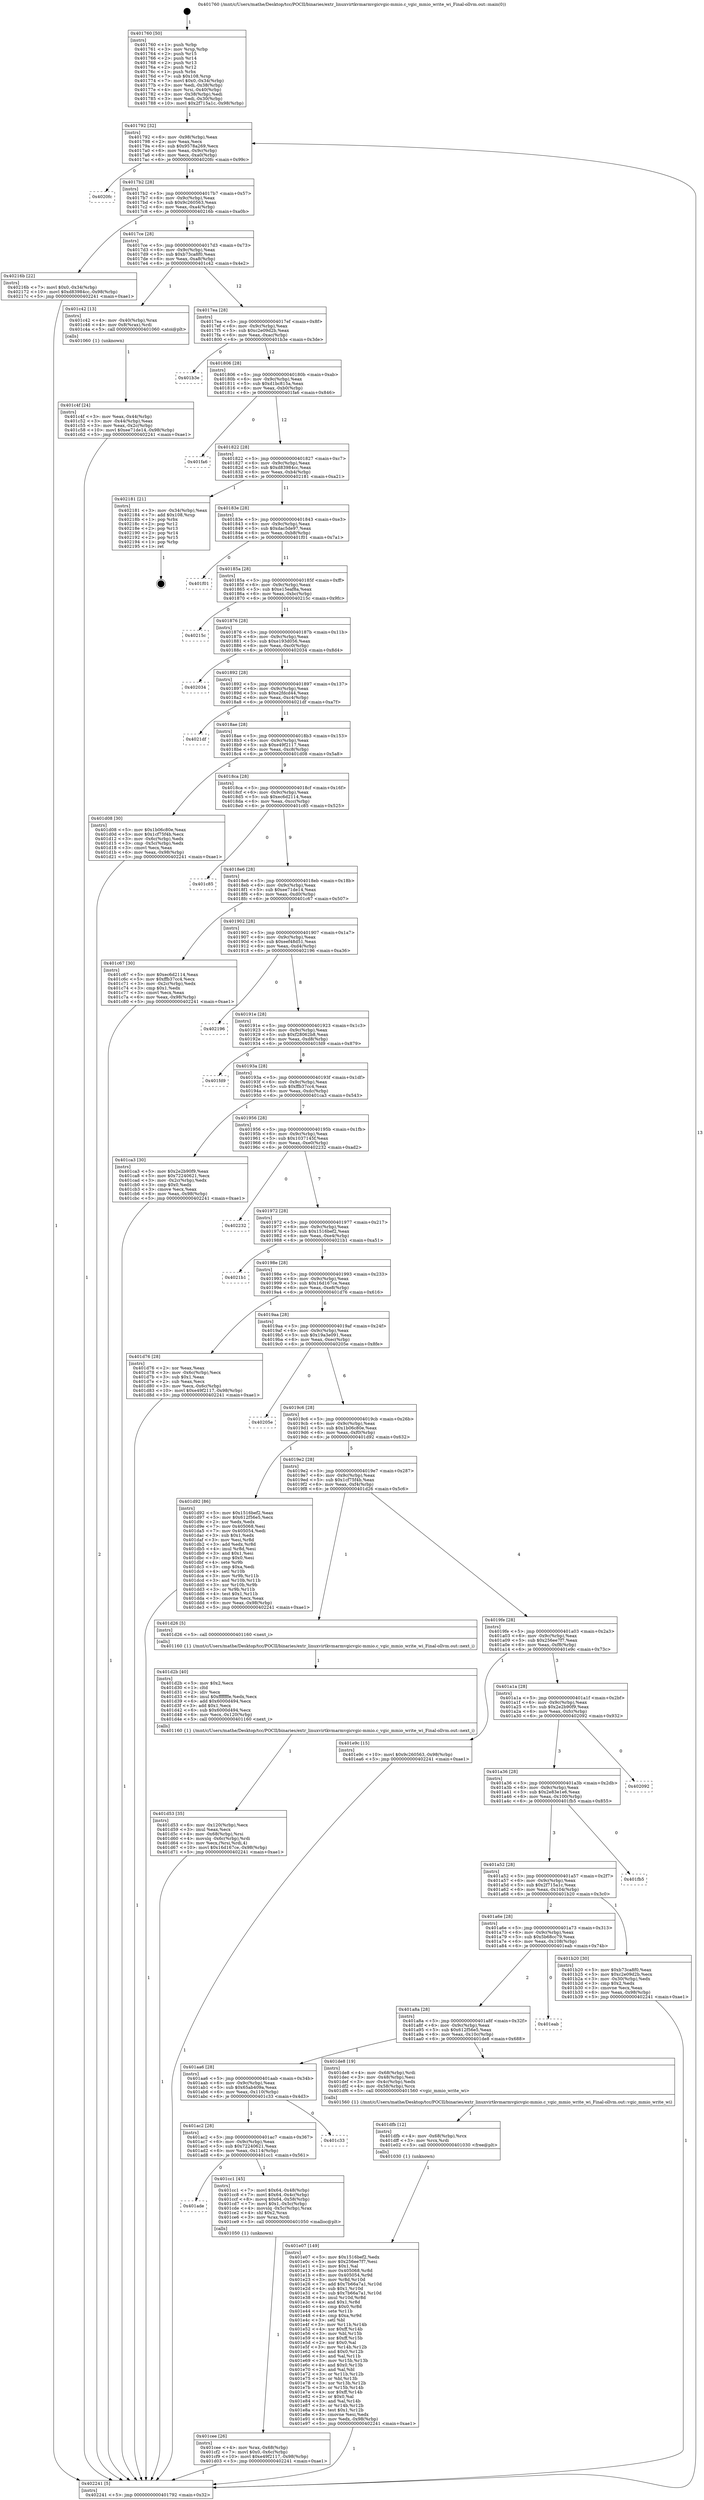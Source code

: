 digraph "0x401760" {
  label = "0x401760 (/mnt/c/Users/mathe/Desktop/tcc/POCII/binaries/extr_linuxvirtkvmarmvgicvgic-mmio.c_vgic_mmio_write_wi_Final-ollvm.out::main(0))"
  labelloc = "t"
  node[shape=record]

  Entry [label="",width=0.3,height=0.3,shape=circle,fillcolor=black,style=filled]
  "0x401792" [label="{
     0x401792 [32]\l
     | [instrs]\l
     &nbsp;&nbsp;0x401792 \<+6\>: mov -0x98(%rbp),%eax\l
     &nbsp;&nbsp;0x401798 \<+2\>: mov %eax,%ecx\l
     &nbsp;&nbsp;0x40179a \<+6\>: sub $0x9578a269,%ecx\l
     &nbsp;&nbsp;0x4017a0 \<+6\>: mov %eax,-0x9c(%rbp)\l
     &nbsp;&nbsp;0x4017a6 \<+6\>: mov %ecx,-0xa0(%rbp)\l
     &nbsp;&nbsp;0x4017ac \<+6\>: je 00000000004020fc \<main+0x99c\>\l
  }"]
  "0x4020fc" [label="{
     0x4020fc\l
  }", style=dashed]
  "0x4017b2" [label="{
     0x4017b2 [28]\l
     | [instrs]\l
     &nbsp;&nbsp;0x4017b2 \<+5\>: jmp 00000000004017b7 \<main+0x57\>\l
     &nbsp;&nbsp;0x4017b7 \<+6\>: mov -0x9c(%rbp),%eax\l
     &nbsp;&nbsp;0x4017bd \<+5\>: sub $0x9c260563,%eax\l
     &nbsp;&nbsp;0x4017c2 \<+6\>: mov %eax,-0xa4(%rbp)\l
     &nbsp;&nbsp;0x4017c8 \<+6\>: je 000000000040216b \<main+0xa0b\>\l
  }"]
  Exit [label="",width=0.3,height=0.3,shape=circle,fillcolor=black,style=filled,peripheries=2]
  "0x40216b" [label="{
     0x40216b [22]\l
     | [instrs]\l
     &nbsp;&nbsp;0x40216b \<+7\>: movl $0x0,-0x34(%rbp)\l
     &nbsp;&nbsp;0x402172 \<+10\>: movl $0xd83984cc,-0x98(%rbp)\l
     &nbsp;&nbsp;0x40217c \<+5\>: jmp 0000000000402241 \<main+0xae1\>\l
  }"]
  "0x4017ce" [label="{
     0x4017ce [28]\l
     | [instrs]\l
     &nbsp;&nbsp;0x4017ce \<+5\>: jmp 00000000004017d3 \<main+0x73\>\l
     &nbsp;&nbsp;0x4017d3 \<+6\>: mov -0x9c(%rbp),%eax\l
     &nbsp;&nbsp;0x4017d9 \<+5\>: sub $0xb73ca8f0,%eax\l
     &nbsp;&nbsp;0x4017de \<+6\>: mov %eax,-0xa8(%rbp)\l
     &nbsp;&nbsp;0x4017e4 \<+6\>: je 0000000000401c42 \<main+0x4e2\>\l
  }"]
  "0x401e07" [label="{
     0x401e07 [149]\l
     | [instrs]\l
     &nbsp;&nbsp;0x401e07 \<+5\>: mov $0x1516bef2,%edx\l
     &nbsp;&nbsp;0x401e0c \<+5\>: mov $0x256ee7f7,%esi\l
     &nbsp;&nbsp;0x401e11 \<+2\>: mov $0x1,%al\l
     &nbsp;&nbsp;0x401e13 \<+8\>: mov 0x405068,%r8d\l
     &nbsp;&nbsp;0x401e1b \<+8\>: mov 0x405054,%r9d\l
     &nbsp;&nbsp;0x401e23 \<+3\>: mov %r8d,%r10d\l
     &nbsp;&nbsp;0x401e26 \<+7\>: add $0x7b66a7a1,%r10d\l
     &nbsp;&nbsp;0x401e2d \<+4\>: sub $0x1,%r10d\l
     &nbsp;&nbsp;0x401e31 \<+7\>: sub $0x7b66a7a1,%r10d\l
     &nbsp;&nbsp;0x401e38 \<+4\>: imul %r10d,%r8d\l
     &nbsp;&nbsp;0x401e3c \<+4\>: and $0x1,%r8d\l
     &nbsp;&nbsp;0x401e40 \<+4\>: cmp $0x0,%r8d\l
     &nbsp;&nbsp;0x401e44 \<+4\>: sete %r11b\l
     &nbsp;&nbsp;0x401e48 \<+4\>: cmp $0xa,%r9d\l
     &nbsp;&nbsp;0x401e4c \<+3\>: setl %bl\l
     &nbsp;&nbsp;0x401e4f \<+3\>: mov %r11b,%r14b\l
     &nbsp;&nbsp;0x401e52 \<+4\>: xor $0xff,%r14b\l
     &nbsp;&nbsp;0x401e56 \<+3\>: mov %bl,%r15b\l
     &nbsp;&nbsp;0x401e59 \<+4\>: xor $0xff,%r15b\l
     &nbsp;&nbsp;0x401e5d \<+2\>: xor $0x0,%al\l
     &nbsp;&nbsp;0x401e5f \<+3\>: mov %r14b,%r12b\l
     &nbsp;&nbsp;0x401e62 \<+4\>: and $0x0,%r12b\l
     &nbsp;&nbsp;0x401e66 \<+3\>: and %al,%r11b\l
     &nbsp;&nbsp;0x401e69 \<+3\>: mov %r15b,%r13b\l
     &nbsp;&nbsp;0x401e6c \<+4\>: and $0x0,%r13b\l
     &nbsp;&nbsp;0x401e70 \<+2\>: and %al,%bl\l
     &nbsp;&nbsp;0x401e72 \<+3\>: or %r11b,%r12b\l
     &nbsp;&nbsp;0x401e75 \<+3\>: or %bl,%r13b\l
     &nbsp;&nbsp;0x401e78 \<+3\>: xor %r13b,%r12b\l
     &nbsp;&nbsp;0x401e7b \<+3\>: or %r15b,%r14b\l
     &nbsp;&nbsp;0x401e7e \<+4\>: xor $0xff,%r14b\l
     &nbsp;&nbsp;0x401e82 \<+2\>: or $0x0,%al\l
     &nbsp;&nbsp;0x401e84 \<+3\>: and %al,%r14b\l
     &nbsp;&nbsp;0x401e87 \<+3\>: or %r14b,%r12b\l
     &nbsp;&nbsp;0x401e8a \<+4\>: test $0x1,%r12b\l
     &nbsp;&nbsp;0x401e8e \<+3\>: cmovne %esi,%edx\l
     &nbsp;&nbsp;0x401e91 \<+6\>: mov %edx,-0x98(%rbp)\l
     &nbsp;&nbsp;0x401e97 \<+5\>: jmp 0000000000402241 \<main+0xae1\>\l
  }"]
  "0x401c42" [label="{
     0x401c42 [13]\l
     | [instrs]\l
     &nbsp;&nbsp;0x401c42 \<+4\>: mov -0x40(%rbp),%rax\l
     &nbsp;&nbsp;0x401c46 \<+4\>: mov 0x8(%rax),%rdi\l
     &nbsp;&nbsp;0x401c4a \<+5\>: call 0000000000401060 \<atoi@plt\>\l
     | [calls]\l
     &nbsp;&nbsp;0x401060 \{1\} (unknown)\l
  }"]
  "0x4017ea" [label="{
     0x4017ea [28]\l
     | [instrs]\l
     &nbsp;&nbsp;0x4017ea \<+5\>: jmp 00000000004017ef \<main+0x8f\>\l
     &nbsp;&nbsp;0x4017ef \<+6\>: mov -0x9c(%rbp),%eax\l
     &nbsp;&nbsp;0x4017f5 \<+5\>: sub $0xc2e09d2b,%eax\l
     &nbsp;&nbsp;0x4017fa \<+6\>: mov %eax,-0xac(%rbp)\l
     &nbsp;&nbsp;0x401800 \<+6\>: je 0000000000401b3e \<main+0x3de\>\l
  }"]
  "0x401dfb" [label="{
     0x401dfb [12]\l
     | [instrs]\l
     &nbsp;&nbsp;0x401dfb \<+4\>: mov -0x68(%rbp),%rcx\l
     &nbsp;&nbsp;0x401dff \<+3\>: mov %rcx,%rdi\l
     &nbsp;&nbsp;0x401e02 \<+5\>: call 0000000000401030 \<free@plt\>\l
     | [calls]\l
     &nbsp;&nbsp;0x401030 \{1\} (unknown)\l
  }"]
  "0x401b3e" [label="{
     0x401b3e\l
  }", style=dashed]
  "0x401806" [label="{
     0x401806 [28]\l
     | [instrs]\l
     &nbsp;&nbsp;0x401806 \<+5\>: jmp 000000000040180b \<main+0xab\>\l
     &nbsp;&nbsp;0x40180b \<+6\>: mov -0x9c(%rbp),%eax\l
     &nbsp;&nbsp;0x401811 \<+5\>: sub $0xd1bc815a,%eax\l
     &nbsp;&nbsp;0x401816 \<+6\>: mov %eax,-0xb0(%rbp)\l
     &nbsp;&nbsp;0x40181c \<+6\>: je 0000000000401fa6 \<main+0x846\>\l
  }"]
  "0x401d53" [label="{
     0x401d53 [35]\l
     | [instrs]\l
     &nbsp;&nbsp;0x401d53 \<+6\>: mov -0x120(%rbp),%ecx\l
     &nbsp;&nbsp;0x401d59 \<+3\>: imul %eax,%ecx\l
     &nbsp;&nbsp;0x401d5c \<+4\>: mov -0x68(%rbp),%rsi\l
     &nbsp;&nbsp;0x401d60 \<+4\>: movslq -0x6c(%rbp),%rdi\l
     &nbsp;&nbsp;0x401d64 \<+3\>: mov %ecx,(%rsi,%rdi,4)\l
     &nbsp;&nbsp;0x401d67 \<+10\>: movl $0x16d167ce,-0x98(%rbp)\l
     &nbsp;&nbsp;0x401d71 \<+5\>: jmp 0000000000402241 \<main+0xae1\>\l
  }"]
  "0x401fa6" [label="{
     0x401fa6\l
  }", style=dashed]
  "0x401822" [label="{
     0x401822 [28]\l
     | [instrs]\l
     &nbsp;&nbsp;0x401822 \<+5\>: jmp 0000000000401827 \<main+0xc7\>\l
     &nbsp;&nbsp;0x401827 \<+6\>: mov -0x9c(%rbp),%eax\l
     &nbsp;&nbsp;0x40182d \<+5\>: sub $0xd83984cc,%eax\l
     &nbsp;&nbsp;0x401832 \<+6\>: mov %eax,-0xb4(%rbp)\l
     &nbsp;&nbsp;0x401838 \<+6\>: je 0000000000402181 \<main+0xa21\>\l
  }"]
  "0x401d2b" [label="{
     0x401d2b [40]\l
     | [instrs]\l
     &nbsp;&nbsp;0x401d2b \<+5\>: mov $0x2,%ecx\l
     &nbsp;&nbsp;0x401d30 \<+1\>: cltd\l
     &nbsp;&nbsp;0x401d31 \<+2\>: idiv %ecx\l
     &nbsp;&nbsp;0x401d33 \<+6\>: imul $0xfffffffe,%edx,%ecx\l
     &nbsp;&nbsp;0x401d39 \<+6\>: add $0x6000d494,%ecx\l
     &nbsp;&nbsp;0x401d3f \<+3\>: add $0x1,%ecx\l
     &nbsp;&nbsp;0x401d42 \<+6\>: sub $0x6000d494,%ecx\l
     &nbsp;&nbsp;0x401d48 \<+6\>: mov %ecx,-0x120(%rbp)\l
     &nbsp;&nbsp;0x401d4e \<+5\>: call 0000000000401160 \<next_i\>\l
     | [calls]\l
     &nbsp;&nbsp;0x401160 \{1\} (/mnt/c/Users/mathe/Desktop/tcc/POCII/binaries/extr_linuxvirtkvmarmvgicvgic-mmio.c_vgic_mmio_write_wi_Final-ollvm.out::next_i)\l
  }"]
  "0x402181" [label="{
     0x402181 [21]\l
     | [instrs]\l
     &nbsp;&nbsp;0x402181 \<+3\>: mov -0x34(%rbp),%eax\l
     &nbsp;&nbsp;0x402184 \<+7\>: add $0x108,%rsp\l
     &nbsp;&nbsp;0x40218b \<+1\>: pop %rbx\l
     &nbsp;&nbsp;0x40218c \<+2\>: pop %r12\l
     &nbsp;&nbsp;0x40218e \<+2\>: pop %r13\l
     &nbsp;&nbsp;0x402190 \<+2\>: pop %r14\l
     &nbsp;&nbsp;0x402192 \<+2\>: pop %r15\l
     &nbsp;&nbsp;0x402194 \<+1\>: pop %rbp\l
     &nbsp;&nbsp;0x402195 \<+1\>: ret\l
  }"]
  "0x40183e" [label="{
     0x40183e [28]\l
     | [instrs]\l
     &nbsp;&nbsp;0x40183e \<+5\>: jmp 0000000000401843 \<main+0xe3\>\l
     &nbsp;&nbsp;0x401843 \<+6\>: mov -0x9c(%rbp),%eax\l
     &nbsp;&nbsp;0x401849 \<+5\>: sub $0xdac5de97,%eax\l
     &nbsp;&nbsp;0x40184e \<+6\>: mov %eax,-0xb8(%rbp)\l
     &nbsp;&nbsp;0x401854 \<+6\>: je 0000000000401f01 \<main+0x7a1\>\l
  }"]
  "0x401cee" [label="{
     0x401cee [26]\l
     | [instrs]\l
     &nbsp;&nbsp;0x401cee \<+4\>: mov %rax,-0x68(%rbp)\l
     &nbsp;&nbsp;0x401cf2 \<+7\>: movl $0x0,-0x6c(%rbp)\l
     &nbsp;&nbsp;0x401cf9 \<+10\>: movl $0xe49f2117,-0x98(%rbp)\l
     &nbsp;&nbsp;0x401d03 \<+5\>: jmp 0000000000402241 \<main+0xae1\>\l
  }"]
  "0x401f01" [label="{
     0x401f01\l
  }", style=dashed]
  "0x40185a" [label="{
     0x40185a [28]\l
     | [instrs]\l
     &nbsp;&nbsp;0x40185a \<+5\>: jmp 000000000040185f \<main+0xff\>\l
     &nbsp;&nbsp;0x40185f \<+6\>: mov -0x9c(%rbp),%eax\l
     &nbsp;&nbsp;0x401865 \<+5\>: sub $0xe15eaf8a,%eax\l
     &nbsp;&nbsp;0x40186a \<+6\>: mov %eax,-0xbc(%rbp)\l
     &nbsp;&nbsp;0x401870 \<+6\>: je 000000000040215c \<main+0x9fc\>\l
  }"]
  "0x401ade" [label="{
     0x401ade\l
  }", style=dashed]
  "0x40215c" [label="{
     0x40215c\l
  }", style=dashed]
  "0x401876" [label="{
     0x401876 [28]\l
     | [instrs]\l
     &nbsp;&nbsp;0x401876 \<+5\>: jmp 000000000040187b \<main+0x11b\>\l
     &nbsp;&nbsp;0x40187b \<+6\>: mov -0x9c(%rbp),%eax\l
     &nbsp;&nbsp;0x401881 \<+5\>: sub $0xe193d056,%eax\l
     &nbsp;&nbsp;0x401886 \<+6\>: mov %eax,-0xc0(%rbp)\l
     &nbsp;&nbsp;0x40188c \<+6\>: je 0000000000402034 \<main+0x8d4\>\l
  }"]
  "0x401cc1" [label="{
     0x401cc1 [45]\l
     | [instrs]\l
     &nbsp;&nbsp;0x401cc1 \<+7\>: movl $0x64,-0x48(%rbp)\l
     &nbsp;&nbsp;0x401cc8 \<+7\>: movl $0x64,-0x4c(%rbp)\l
     &nbsp;&nbsp;0x401ccf \<+8\>: movq $0x64,-0x58(%rbp)\l
     &nbsp;&nbsp;0x401cd7 \<+7\>: movl $0x1,-0x5c(%rbp)\l
     &nbsp;&nbsp;0x401cde \<+4\>: movslq -0x5c(%rbp),%rax\l
     &nbsp;&nbsp;0x401ce2 \<+4\>: shl $0x2,%rax\l
     &nbsp;&nbsp;0x401ce6 \<+3\>: mov %rax,%rdi\l
     &nbsp;&nbsp;0x401ce9 \<+5\>: call 0000000000401050 \<malloc@plt\>\l
     | [calls]\l
     &nbsp;&nbsp;0x401050 \{1\} (unknown)\l
  }"]
  "0x402034" [label="{
     0x402034\l
  }", style=dashed]
  "0x401892" [label="{
     0x401892 [28]\l
     | [instrs]\l
     &nbsp;&nbsp;0x401892 \<+5\>: jmp 0000000000401897 \<main+0x137\>\l
     &nbsp;&nbsp;0x401897 \<+6\>: mov -0x9c(%rbp),%eax\l
     &nbsp;&nbsp;0x40189d \<+5\>: sub $0xe2fdcd44,%eax\l
     &nbsp;&nbsp;0x4018a2 \<+6\>: mov %eax,-0xc4(%rbp)\l
     &nbsp;&nbsp;0x4018a8 \<+6\>: je 00000000004021df \<main+0xa7f\>\l
  }"]
  "0x401ac2" [label="{
     0x401ac2 [28]\l
     | [instrs]\l
     &nbsp;&nbsp;0x401ac2 \<+5\>: jmp 0000000000401ac7 \<main+0x367\>\l
     &nbsp;&nbsp;0x401ac7 \<+6\>: mov -0x9c(%rbp),%eax\l
     &nbsp;&nbsp;0x401acd \<+5\>: sub $0x72240621,%eax\l
     &nbsp;&nbsp;0x401ad2 \<+6\>: mov %eax,-0x114(%rbp)\l
     &nbsp;&nbsp;0x401ad8 \<+6\>: je 0000000000401cc1 \<main+0x561\>\l
  }"]
  "0x4021df" [label="{
     0x4021df\l
  }", style=dashed]
  "0x4018ae" [label="{
     0x4018ae [28]\l
     | [instrs]\l
     &nbsp;&nbsp;0x4018ae \<+5\>: jmp 00000000004018b3 \<main+0x153\>\l
     &nbsp;&nbsp;0x4018b3 \<+6\>: mov -0x9c(%rbp),%eax\l
     &nbsp;&nbsp;0x4018b9 \<+5\>: sub $0xe49f2117,%eax\l
     &nbsp;&nbsp;0x4018be \<+6\>: mov %eax,-0xc8(%rbp)\l
     &nbsp;&nbsp;0x4018c4 \<+6\>: je 0000000000401d08 \<main+0x5a8\>\l
  }"]
  "0x401c33" [label="{
     0x401c33\l
  }", style=dashed]
  "0x401d08" [label="{
     0x401d08 [30]\l
     | [instrs]\l
     &nbsp;&nbsp;0x401d08 \<+5\>: mov $0x1b06c80e,%eax\l
     &nbsp;&nbsp;0x401d0d \<+5\>: mov $0x1cf75f4b,%ecx\l
     &nbsp;&nbsp;0x401d12 \<+3\>: mov -0x6c(%rbp),%edx\l
     &nbsp;&nbsp;0x401d15 \<+3\>: cmp -0x5c(%rbp),%edx\l
     &nbsp;&nbsp;0x401d18 \<+3\>: cmovl %ecx,%eax\l
     &nbsp;&nbsp;0x401d1b \<+6\>: mov %eax,-0x98(%rbp)\l
     &nbsp;&nbsp;0x401d21 \<+5\>: jmp 0000000000402241 \<main+0xae1\>\l
  }"]
  "0x4018ca" [label="{
     0x4018ca [28]\l
     | [instrs]\l
     &nbsp;&nbsp;0x4018ca \<+5\>: jmp 00000000004018cf \<main+0x16f\>\l
     &nbsp;&nbsp;0x4018cf \<+6\>: mov -0x9c(%rbp),%eax\l
     &nbsp;&nbsp;0x4018d5 \<+5\>: sub $0xec6d2114,%eax\l
     &nbsp;&nbsp;0x4018da \<+6\>: mov %eax,-0xcc(%rbp)\l
     &nbsp;&nbsp;0x4018e0 \<+6\>: je 0000000000401c85 \<main+0x525\>\l
  }"]
  "0x401aa6" [label="{
     0x401aa6 [28]\l
     | [instrs]\l
     &nbsp;&nbsp;0x401aa6 \<+5\>: jmp 0000000000401aab \<main+0x34b\>\l
     &nbsp;&nbsp;0x401aab \<+6\>: mov -0x9c(%rbp),%eax\l
     &nbsp;&nbsp;0x401ab1 \<+5\>: sub $0x65ab409a,%eax\l
     &nbsp;&nbsp;0x401ab6 \<+6\>: mov %eax,-0x110(%rbp)\l
     &nbsp;&nbsp;0x401abc \<+6\>: je 0000000000401c33 \<main+0x4d3\>\l
  }"]
  "0x401c85" [label="{
     0x401c85\l
  }", style=dashed]
  "0x4018e6" [label="{
     0x4018e6 [28]\l
     | [instrs]\l
     &nbsp;&nbsp;0x4018e6 \<+5\>: jmp 00000000004018eb \<main+0x18b\>\l
     &nbsp;&nbsp;0x4018eb \<+6\>: mov -0x9c(%rbp),%eax\l
     &nbsp;&nbsp;0x4018f1 \<+5\>: sub $0xee71de14,%eax\l
     &nbsp;&nbsp;0x4018f6 \<+6\>: mov %eax,-0xd0(%rbp)\l
     &nbsp;&nbsp;0x4018fc \<+6\>: je 0000000000401c67 \<main+0x507\>\l
  }"]
  "0x401de8" [label="{
     0x401de8 [19]\l
     | [instrs]\l
     &nbsp;&nbsp;0x401de8 \<+4\>: mov -0x68(%rbp),%rdi\l
     &nbsp;&nbsp;0x401dec \<+3\>: mov -0x48(%rbp),%esi\l
     &nbsp;&nbsp;0x401def \<+3\>: mov -0x4c(%rbp),%edx\l
     &nbsp;&nbsp;0x401df2 \<+4\>: mov -0x58(%rbp),%rcx\l
     &nbsp;&nbsp;0x401df6 \<+5\>: call 0000000000401560 \<vgic_mmio_write_wi\>\l
     | [calls]\l
     &nbsp;&nbsp;0x401560 \{1\} (/mnt/c/Users/mathe/Desktop/tcc/POCII/binaries/extr_linuxvirtkvmarmvgicvgic-mmio.c_vgic_mmio_write_wi_Final-ollvm.out::vgic_mmio_write_wi)\l
  }"]
  "0x401c67" [label="{
     0x401c67 [30]\l
     | [instrs]\l
     &nbsp;&nbsp;0x401c67 \<+5\>: mov $0xec6d2114,%eax\l
     &nbsp;&nbsp;0x401c6c \<+5\>: mov $0xffb37cc4,%ecx\l
     &nbsp;&nbsp;0x401c71 \<+3\>: mov -0x2c(%rbp),%edx\l
     &nbsp;&nbsp;0x401c74 \<+3\>: cmp $0x1,%edx\l
     &nbsp;&nbsp;0x401c77 \<+3\>: cmovl %ecx,%eax\l
     &nbsp;&nbsp;0x401c7a \<+6\>: mov %eax,-0x98(%rbp)\l
     &nbsp;&nbsp;0x401c80 \<+5\>: jmp 0000000000402241 \<main+0xae1\>\l
  }"]
  "0x401902" [label="{
     0x401902 [28]\l
     | [instrs]\l
     &nbsp;&nbsp;0x401902 \<+5\>: jmp 0000000000401907 \<main+0x1a7\>\l
     &nbsp;&nbsp;0x401907 \<+6\>: mov -0x9c(%rbp),%eax\l
     &nbsp;&nbsp;0x40190d \<+5\>: sub $0xeef48d51,%eax\l
     &nbsp;&nbsp;0x401912 \<+6\>: mov %eax,-0xd4(%rbp)\l
     &nbsp;&nbsp;0x401918 \<+6\>: je 0000000000402196 \<main+0xa36\>\l
  }"]
  "0x401a8a" [label="{
     0x401a8a [28]\l
     | [instrs]\l
     &nbsp;&nbsp;0x401a8a \<+5\>: jmp 0000000000401a8f \<main+0x32f\>\l
     &nbsp;&nbsp;0x401a8f \<+6\>: mov -0x9c(%rbp),%eax\l
     &nbsp;&nbsp;0x401a95 \<+5\>: sub $0x612f56e5,%eax\l
     &nbsp;&nbsp;0x401a9a \<+6\>: mov %eax,-0x10c(%rbp)\l
     &nbsp;&nbsp;0x401aa0 \<+6\>: je 0000000000401de8 \<main+0x688\>\l
  }"]
  "0x402196" [label="{
     0x402196\l
  }", style=dashed]
  "0x40191e" [label="{
     0x40191e [28]\l
     | [instrs]\l
     &nbsp;&nbsp;0x40191e \<+5\>: jmp 0000000000401923 \<main+0x1c3\>\l
     &nbsp;&nbsp;0x401923 \<+6\>: mov -0x9c(%rbp),%eax\l
     &nbsp;&nbsp;0x401929 \<+5\>: sub $0xf28062b8,%eax\l
     &nbsp;&nbsp;0x40192e \<+6\>: mov %eax,-0xd8(%rbp)\l
     &nbsp;&nbsp;0x401934 \<+6\>: je 0000000000401fd9 \<main+0x879\>\l
  }"]
  "0x401eab" [label="{
     0x401eab\l
  }", style=dashed]
  "0x401fd9" [label="{
     0x401fd9\l
  }", style=dashed]
  "0x40193a" [label="{
     0x40193a [28]\l
     | [instrs]\l
     &nbsp;&nbsp;0x40193a \<+5\>: jmp 000000000040193f \<main+0x1df\>\l
     &nbsp;&nbsp;0x40193f \<+6\>: mov -0x9c(%rbp),%eax\l
     &nbsp;&nbsp;0x401945 \<+5\>: sub $0xffb37cc4,%eax\l
     &nbsp;&nbsp;0x40194a \<+6\>: mov %eax,-0xdc(%rbp)\l
     &nbsp;&nbsp;0x401950 \<+6\>: je 0000000000401ca3 \<main+0x543\>\l
  }"]
  "0x401c4f" [label="{
     0x401c4f [24]\l
     | [instrs]\l
     &nbsp;&nbsp;0x401c4f \<+3\>: mov %eax,-0x44(%rbp)\l
     &nbsp;&nbsp;0x401c52 \<+3\>: mov -0x44(%rbp),%eax\l
     &nbsp;&nbsp;0x401c55 \<+3\>: mov %eax,-0x2c(%rbp)\l
     &nbsp;&nbsp;0x401c58 \<+10\>: movl $0xee71de14,-0x98(%rbp)\l
     &nbsp;&nbsp;0x401c62 \<+5\>: jmp 0000000000402241 \<main+0xae1\>\l
  }"]
  "0x401ca3" [label="{
     0x401ca3 [30]\l
     | [instrs]\l
     &nbsp;&nbsp;0x401ca3 \<+5\>: mov $0x2e2b90f9,%eax\l
     &nbsp;&nbsp;0x401ca8 \<+5\>: mov $0x72240621,%ecx\l
     &nbsp;&nbsp;0x401cad \<+3\>: mov -0x2c(%rbp),%edx\l
     &nbsp;&nbsp;0x401cb0 \<+3\>: cmp $0x0,%edx\l
     &nbsp;&nbsp;0x401cb3 \<+3\>: cmove %ecx,%eax\l
     &nbsp;&nbsp;0x401cb6 \<+6\>: mov %eax,-0x98(%rbp)\l
     &nbsp;&nbsp;0x401cbc \<+5\>: jmp 0000000000402241 \<main+0xae1\>\l
  }"]
  "0x401956" [label="{
     0x401956 [28]\l
     | [instrs]\l
     &nbsp;&nbsp;0x401956 \<+5\>: jmp 000000000040195b \<main+0x1fb\>\l
     &nbsp;&nbsp;0x40195b \<+6\>: mov -0x9c(%rbp),%eax\l
     &nbsp;&nbsp;0x401961 \<+5\>: sub $0x1037145f,%eax\l
     &nbsp;&nbsp;0x401966 \<+6\>: mov %eax,-0xe0(%rbp)\l
     &nbsp;&nbsp;0x40196c \<+6\>: je 0000000000402232 \<main+0xad2\>\l
  }"]
  "0x401760" [label="{
     0x401760 [50]\l
     | [instrs]\l
     &nbsp;&nbsp;0x401760 \<+1\>: push %rbp\l
     &nbsp;&nbsp;0x401761 \<+3\>: mov %rsp,%rbp\l
     &nbsp;&nbsp;0x401764 \<+2\>: push %r15\l
     &nbsp;&nbsp;0x401766 \<+2\>: push %r14\l
     &nbsp;&nbsp;0x401768 \<+2\>: push %r13\l
     &nbsp;&nbsp;0x40176a \<+2\>: push %r12\l
     &nbsp;&nbsp;0x40176c \<+1\>: push %rbx\l
     &nbsp;&nbsp;0x40176d \<+7\>: sub $0x108,%rsp\l
     &nbsp;&nbsp;0x401774 \<+7\>: movl $0x0,-0x34(%rbp)\l
     &nbsp;&nbsp;0x40177b \<+3\>: mov %edi,-0x38(%rbp)\l
     &nbsp;&nbsp;0x40177e \<+4\>: mov %rsi,-0x40(%rbp)\l
     &nbsp;&nbsp;0x401782 \<+3\>: mov -0x38(%rbp),%edi\l
     &nbsp;&nbsp;0x401785 \<+3\>: mov %edi,-0x30(%rbp)\l
     &nbsp;&nbsp;0x401788 \<+10\>: movl $0x2f715a1c,-0x98(%rbp)\l
  }"]
  "0x402232" [label="{
     0x402232\l
  }", style=dashed]
  "0x401972" [label="{
     0x401972 [28]\l
     | [instrs]\l
     &nbsp;&nbsp;0x401972 \<+5\>: jmp 0000000000401977 \<main+0x217\>\l
     &nbsp;&nbsp;0x401977 \<+6\>: mov -0x9c(%rbp),%eax\l
     &nbsp;&nbsp;0x40197d \<+5\>: sub $0x1516bef2,%eax\l
     &nbsp;&nbsp;0x401982 \<+6\>: mov %eax,-0xe4(%rbp)\l
     &nbsp;&nbsp;0x401988 \<+6\>: je 00000000004021b1 \<main+0xa51\>\l
  }"]
  "0x402241" [label="{
     0x402241 [5]\l
     | [instrs]\l
     &nbsp;&nbsp;0x402241 \<+5\>: jmp 0000000000401792 \<main+0x32\>\l
  }"]
  "0x4021b1" [label="{
     0x4021b1\l
  }", style=dashed]
  "0x40198e" [label="{
     0x40198e [28]\l
     | [instrs]\l
     &nbsp;&nbsp;0x40198e \<+5\>: jmp 0000000000401993 \<main+0x233\>\l
     &nbsp;&nbsp;0x401993 \<+6\>: mov -0x9c(%rbp),%eax\l
     &nbsp;&nbsp;0x401999 \<+5\>: sub $0x16d167ce,%eax\l
     &nbsp;&nbsp;0x40199e \<+6\>: mov %eax,-0xe8(%rbp)\l
     &nbsp;&nbsp;0x4019a4 \<+6\>: je 0000000000401d76 \<main+0x616\>\l
  }"]
  "0x401a6e" [label="{
     0x401a6e [28]\l
     | [instrs]\l
     &nbsp;&nbsp;0x401a6e \<+5\>: jmp 0000000000401a73 \<main+0x313\>\l
     &nbsp;&nbsp;0x401a73 \<+6\>: mov -0x9c(%rbp),%eax\l
     &nbsp;&nbsp;0x401a79 \<+5\>: sub $0x5b68cc79,%eax\l
     &nbsp;&nbsp;0x401a7e \<+6\>: mov %eax,-0x108(%rbp)\l
     &nbsp;&nbsp;0x401a84 \<+6\>: je 0000000000401eab \<main+0x74b\>\l
  }"]
  "0x401d76" [label="{
     0x401d76 [28]\l
     | [instrs]\l
     &nbsp;&nbsp;0x401d76 \<+2\>: xor %eax,%eax\l
     &nbsp;&nbsp;0x401d78 \<+3\>: mov -0x6c(%rbp),%ecx\l
     &nbsp;&nbsp;0x401d7b \<+3\>: sub $0x1,%eax\l
     &nbsp;&nbsp;0x401d7e \<+2\>: sub %eax,%ecx\l
     &nbsp;&nbsp;0x401d80 \<+3\>: mov %ecx,-0x6c(%rbp)\l
     &nbsp;&nbsp;0x401d83 \<+10\>: movl $0xe49f2117,-0x98(%rbp)\l
     &nbsp;&nbsp;0x401d8d \<+5\>: jmp 0000000000402241 \<main+0xae1\>\l
  }"]
  "0x4019aa" [label="{
     0x4019aa [28]\l
     | [instrs]\l
     &nbsp;&nbsp;0x4019aa \<+5\>: jmp 00000000004019af \<main+0x24f\>\l
     &nbsp;&nbsp;0x4019af \<+6\>: mov -0x9c(%rbp),%eax\l
     &nbsp;&nbsp;0x4019b5 \<+5\>: sub $0x19a3e091,%eax\l
     &nbsp;&nbsp;0x4019ba \<+6\>: mov %eax,-0xec(%rbp)\l
     &nbsp;&nbsp;0x4019c0 \<+6\>: je 000000000040205e \<main+0x8fe\>\l
  }"]
  "0x401b20" [label="{
     0x401b20 [30]\l
     | [instrs]\l
     &nbsp;&nbsp;0x401b20 \<+5\>: mov $0xb73ca8f0,%eax\l
     &nbsp;&nbsp;0x401b25 \<+5\>: mov $0xc2e09d2b,%ecx\l
     &nbsp;&nbsp;0x401b2a \<+3\>: mov -0x30(%rbp),%edx\l
     &nbsp;&nbsp;0x401b2d \<+3\>: cmp $0x2,%edx\l
     &nbsp;&nbsp;0x401b30 \<+3\>: cmovne %ecx,%eax\l
     &nbsp;&nbsp;0x401b33 \<+6\>: mov %eax,-0x98(%rbp)\l
     &nbsp;&nbsp;0x401b39 \<+5\>: jmp 0000000000402241 \<main+0xae1\>\l
  }"]
  "0x40205e" [label="{
     0x40205e\l
  }", style=dashed]
  "0x4019c6" [label="{
     0x4019c6 [28]\l
     | [instrs]\l
     &nbsp;&nbsp;0x4019c6 \<+5\>: jmp 00000000004019cb \<main+0x26b\>\l
     &nbsp;&nbsp;0x4019cb \<+6\>: mov -0x9c(%rbp),%eax\l
     &nbsp;&nbsp;0x4019d1 \<+5\>: sub $0x1b06c80e,%eax\l
     &nbsp;&nbsp;0x4019d6 \<+6\>: mov %eax,-0xf0(%rbp)\l
     &nbsp;&nbsp;0x4019dc \<+6\>: je 0000000000401d92 \<main+0x632\>\l
  }"]
  "0x401a52" [label="{
     0x401a52 [28]\l
     | [instrs]\l
     &nbsp;&nbsp;0x401a52 \<+5\>: jmp 0000000000401a57 \<main+0x2f7\>\l
     &nbsp;&nbsp;0x401a57 \<+6\>: mov -0x9c(%rbp),%eax\l
     &nbsp;&nbsp;0x401a5d \<+5\>: sub $0x2f715a1c,%eax\l
     &nbsp;&nbsp;0x401a62 \<+6\>: mov %eax,-0x104(%rbp)\l
     &nbsp;&nbsp;0x401a68 \<+6\>: je 0000000000401b20 \<main+0x3c0\>\l
  }"]
  "0x401d92" [label="{
     0x401d92 [86]\l
     | [instrs]\l
     &nbsp;&nbsp;0x401d92 \<+5\>: mov $0x1516bef2,%eax\l
     &nbsp;&nbsp;0x401d97 \<+5\>: mov $0x612f56e5,%ecx\l
     &nbsp;&nbsp;0x401d9c \<+2\>: xor %edx,%edx\l
     &nbsp;&nbsp;0x401d9e \<+7\>: mov 0x405068,%esi\l
     &nbsp;&nbsp;0x401da5 \<+7\>: mov 0x405054,%edi\l
     &nbsp;&nbsp;0x401dac \<+3\>: sub $0x1,%edx\l
     &nbsp;&nbsp;0x401daf \<+3\>: mov %esi,%r8d\l
     &nbsp;&nbsp;0x401db2 \<+3\>: add %edx,%r8d\l
     &nbsp;&nbsp;0x401db5 \<+4\>: imul %r8d,%esi\l
     &nbsp;&nbsp;0x401db9 \<+3\>: and $0x1,%esi\l
     &nbsp;&nbsp;0x401dbc \<+3\>: cmp $0x0,%esi\l
     &nbsp;&nbsp;0x401dbf \<+4\>: sete %r9b\l
     &nbsp;&nbsp;0x401dc3 \<+3\>: cmp $0xa,%edi\l
     &nbsp;&nbsp;0x401dc6 \<+4\>: setl %r10b\l
     &nbsp;&nbsp;0x401dca \<+3\>: mov %r9b,%r11b\l
     &nbsp;&nbsp;0x401dcd \<+3\>: and %r10b,%r11b\l
     &nbsp;&nbsp;0x401dd0 \<+3\>: xor %r10b,%r9b\l
     &nbsp;&nbsp;0x401dd3 \<+3\>: or %r9b,%r11b\l
     &nbsp;&nbsp;0x401dd6 \<+4\>: test $0x1,%r11b\l
     &nbsp;&nbsp;0x401dda \<+3\>: cmovne %ecx,%eax\l
     &nbsp;&nbsp;0x401ddd \<+6\>: mov %eax,-0x98(%rbp)\l
     &nbsp;&nbsp;0x401de3 \<+5\>: jmp 0000000000402241 \<main+0xae1\>\l
  }"]
  "0x4019e2" [label="{
     0x4019e2 [28]\l
     | [instrs]\l
     &nbsp;&nbsp;0x4019e2 \<+5\>: jmp 00000000004019e7 \<main+0x287\>\l
     &nbsp;&nbsp;0x4019e7 \<+6\>: mov -0x9c(%rbp),%eax\l
     &nbsp;&nbsp;0x4019ed \<+5\>: sub $0x1cf75f4b,%eax\l
     &nbsp;&nbsp;0x4019f2 \<+6\>: mov %eax,-0xf4(%rbp)\l
     &nbsp;&nbsp;0x4019f8 \<+6\>: je 0000000000401d26 \<main+0x5c6\>\l
  }"]
  "0x401fb5" [label="{
     0x401fb5\l
  }", style=dashed]
  "0x401d26" [label="{
     0x401d26 [5]\l
     | [instrs]\l
     &nbsp;&nbsp;0x401d26 \<+5\>: call 0000000000401160 \<next_i\>\l
     | [calls]\l
     &nbsp;&nbsp;0x401160 \{1\} (/mnt/c/Users/mathe/Desktop/tcc/POCII/binaries/extr_linuxvirtkvmarmvgicvgic-mmio.c_vgic_mmio_write_wi_Final-ollvm.out::next_i)\l
  }"]
  "0x4019fe" [label="{
     0x4019fe [28]\l
     | [instrs]\l
     &nbsp;&nbsp;0x4019fe \<+5\>: jmp 0000000000401a03 \<main+0x2a3\>\l
     &nbsp;&nbsp;0x401a03 \<+6\>: mov -0x9c(%rbp),%eax\l
     &nbsp;&nbsp;0x401a09 \<+5\>: sub $0x256ee7f7,%eax\l
     &nbsp;&nbsp;0x401a0e \<+6\>: mov %eax,-0xf8(%rbp)\l
     &nbsp;&nbsp;0x401a14 \<+6\>: je 0000000000401e9c \<main+0x73c\>\l
  }"]
  "0x401a36" [label="{
     0x401a36 [28]\l
     | [instrs]\l
     &nbsp;&nbsp;0x401a36 \<+5\>: jmp 0000000000401a3b \<main+0x2db\>\l
     &nbsp;&nbsp;0x401a3b \<+6\>: mov -0x9c(%rbp),%eax\l
     &nbsp;&nbsp;0x401a41 \<+5\>: sub $0x2e83e1e6,%eax\l
     &nbsp;&nbsp;0x401a46 \<+6\>: mov %eax,-0x100(%rbp)\l
     &nbsp;&nbsp;0x401a4c \<+6\>: je 0000000000401fb5 \<main+0x855\>\l
  }"]
  "0x401e9c" [label="{
     0x401e9c [15]\l
     | [instrs]\l
     &nbsp;&nbsp;0x401e9c \<+10\>: movl $0x9c260563,-0x98(%rbp)\l
     &nbsp;&nbsp;0x401ea6 \<+5\>: jmp 0000000000402241 \<main+0xae1\>\l
  }"]
  "0x401a1a" [label="{
     0x401a1a [28]\l
     | [instrs]\l
     &nbsp;&nbsp;0x401a1a \<+5\>: jmp 0000000000401a1f \<main+0x2bf\>\l
     &nbsp;&nbsp;0x401a1f \<+6\>: mov -0x9c(%rbp),%eax\l
     &nbsp;&nbsp;0x401a25 \<+5\>: sub $0x2e2b90f9,%eax\l
     &nbsp;&nbsp;0x401a2a \<+6\>: mov %eax,-0xfc(%rbp)\l
     &nbsp;&nbsp;0x401a30 \<+6\>: je 0000000000402092 \<main+0x932\>\l
  }"]
  "0x402092" [label="{
     0x402092\l
  }", style=dashed]
  Entry -> "0x401760" [label=" 1"]
  "0x401792" -> "0x4020fc" [label=" 0"]
  "0x401792" -> "0x4017b2" [label=" 14"]
  "0x402181" -> Exit [label=" 1"]
  "0x4017b2" -> "0x40216b" [label=" 1"]
  "0x4017b2" -> "0x4017ce" [label=" 13"]
  "0x40216b" -> "0x402241" [label=" 1"]
  "0x4017ce" -> "0x401c42" [label=" 1"]
  "0x4017ce" -> "0x4017ea" [label=" 12"]
  "0x401e9c" -> "0x402241" [label=" 1"]
  "0x4017ea" -> "0x401b3e" [label=" 0"]
  "0x4017ea" -> "0x401806" [label=" 12"]
  "0x401e07" -> "0x402241" [label=" 1"]
  "0x401806" -> "0x401fa6" [label=" 0"]
  "0x401806" -> "0x401822" [label=" 12"]
  "0x401dfb" -> "0x401e07" [label=" 1"]
  "0x401822" -> "0x402181" [label=" 1"]
  "0x401822" -> "0x40183e" [label=" 11"]
  "0x401de8" -> "0x401dfb" [label=" 1"]
  "0x40183e" -> "0x401f01" [label=" 0"]
  "0x40183e" -> "0x40185a" [label=" 11"]
  "0x401d92" -> "0x402241" [label=" 1"]
  "0x40185a" -> "0x40215c" [label=" 0"]
  "0x40185a" -> "0x401876" [label=" 11"]
  "0x401d76" -> "0x402241" [label=" 1"]
  "0x401876" -> "0x402034" [label=" 0"]
  "0x401876" -> "0x401892" [label=" 11"]
  "0x401d53" -> "0x402241" [label=" 1"]
  "0x401892" -> "0x4021df" [label=" 0"]
  "0x401892" -> "0x4018ae" [label=" 11"]
  "0x401d26" -> "0x401d2b" [label=" 1"]
  "0x4018ae" -> "0x401d08" [label=" 2"]
  "0x4018ae" -> "0x4018ca" [label=" 9"]
  "0x401d08" -> "0x402241" [label=" 2"]
  "0x4018ca" -> "0x401c85" [label=" 0"]
  "0x4018ca" -> "0x4018e6" [label=" 9"]
  "0x401cc1" -> "0x401cee" [label=" 1"]
  "0x4018e6" -> "0x401c67" [label=" 1"]
  "0x4018e6" -> "0x401902" [label=" 8"]
  "0x401ac2" -> "0x401ade" [label=" 0"]
  "0x401902" -> "0x402196" [label=" 0"]
  "0x401902" -> "0x40191e" [label=" 8"]
  "0x401d2b" -> "0x401d53" [label=" 1"]
  "0x40191e" -> "0x401fd9" [label=" 0"]
  "0x40191e" -> "0x40193a" [label=" 8"]
  "0x401aa6" -> "0x401ac2" [label=" 1"]
  "0x40193a" -> "0x401ca3" [label=" 1"]
  "0x40193a" -> "0x401956" [label=" 7"]
  "0x401cee" -> "0x402241" [label=" 1"]
  "0x401956" -> "0x402232" [label=" 0"]
  "0x401956" -> "0x401972" [label=" 7"]
  "0x401a8a" -> "0x401aa6" [label=" 1"]
  "0x401972" -> "0x4021b1" [label=" 0"]
  "0x401972" -> "0x40198e" [label=" 7"]
  "0x401a8a" -> "0x401de8" [label=" 1"]
  "0x40198e" -> "0x401d76" [label=" 1"]
  "0x40198e" -> "0x4019aa" [label=" 6"]
  "0x401ac2" -> "0x401cc1" [label=" 1"]
  "0x4019aa" -> "0x40205e" [label=" 0"]
  "0x4019aa" -> "0x4019c6" [label=" 6"]
  "0x401a6e" -> "0x401a8a" [label=" 2"]
  "0x4019c6" -> "0x401d92" [label=" 1"]
  "0x4019c6" -> "0x4019e2" [label=" 5"]
  "0x401aa6" -> "0x401c33" [label=" 0"]
  "0x4019e2" -> "0x401d26" [label=" 1"]
  "0x4019e2" -> "0x4019fe" [label=" 4"]
  "0x401ca3" -> "0x402241" [label=" 1"]
  "0x4019fe" -> "0x401e9c" [label=" 1"]
  "0x4019fe" -> "0x401a1a" [label=" 3"]
  "0x401c4f" -> "0x402241" [label=" 1"]
  "0x401a1a" -> "0x402092" [label=" 0"]
  "0x401a1a" -> "0x401a36" [label=" 3"]
  "0x401c67" -> "0x402241" [label=" 1"]
  "0x401a36" -> "0x401fb5" [label=" 0"]
  "0x401a36" -> "0x401a52" [label=" 3"]
  "0x401a6e" -> "0x401eab" [label=" 0"]
  "0x401a52" -> "0x401b20" [label=" 1"]
  "0x401a52" -> "0x401a6e" [label=" 2"]
  "0x401b20" -> "0x402241" [label=" 1"]
  "0x401760" -> "0x401792" [label=" 1"]
  "0x402241" -> "0x401792" [label=" 13"]
  "0x401c42" -> "0x401c4f" [label=" 1"]
}
